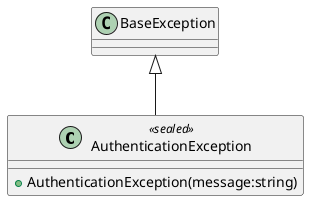 @startuml
class AuthenticationException <<sealed>> {
    + AuthenticationException(message:string)
}
BaseException <|-- AuthenticationException
@enduml
